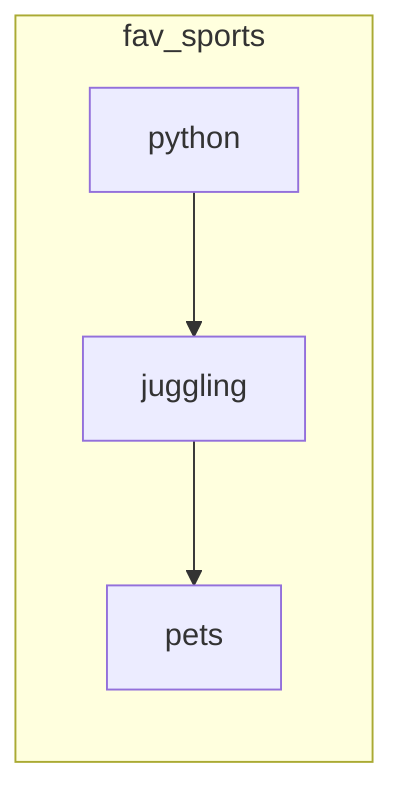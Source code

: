 flowchart LR
    subgraph fav_sports

        elt1[python]
        elt2[juggling]
        elt3[pets]
        elt1 --> elt2
        elt2 --> elt3
    end